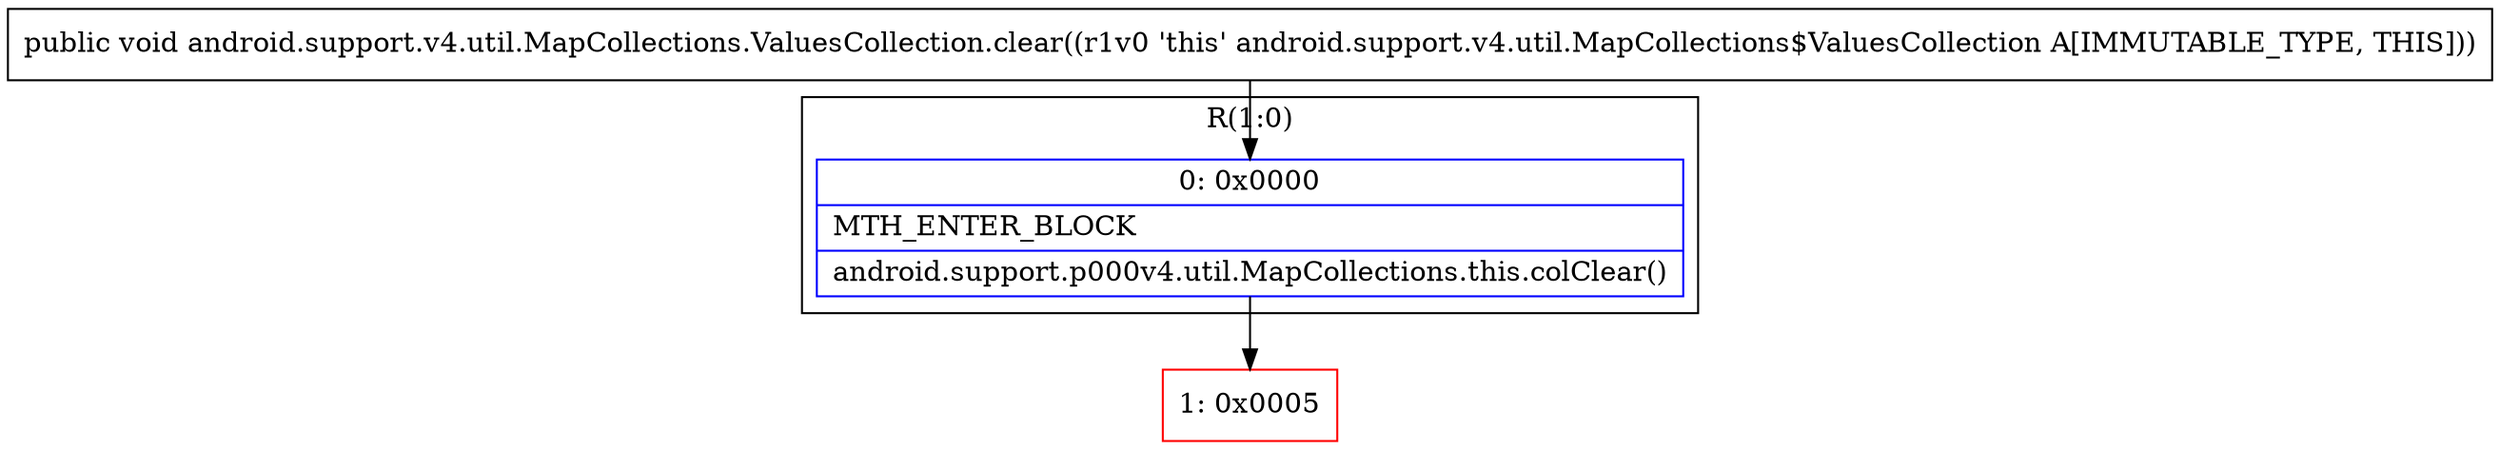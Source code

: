 digraph "CFG forandroid.support.v4.util.MapCollections.ValuesCollection.clear()V" {
subgraph cluster_Region_233652757 {
label = "R(1:0)";
node [shape=record,color=blue];
Node_0 [shape=record,label="{0\:\ 0x0000|MTH_ENTER_BLOCK\l|android.support.p000v4.util.MapCollections.this.colClear()\l}"];
}
Node_1 [shape=record,color=red,label="{1\:\ 0x0005}"];
MethodNode[shape=record,label="{public void android.support.v4.util.MapCollections.ValuesCollection.clear((r1v0 'this' android.support.v4.util.MapCollections$ValuesCollection A[IMMUTABLE_TYPE, THIS])) }"];
MethodNode -> Node_0;
Node_0 -> Node_1;
}

